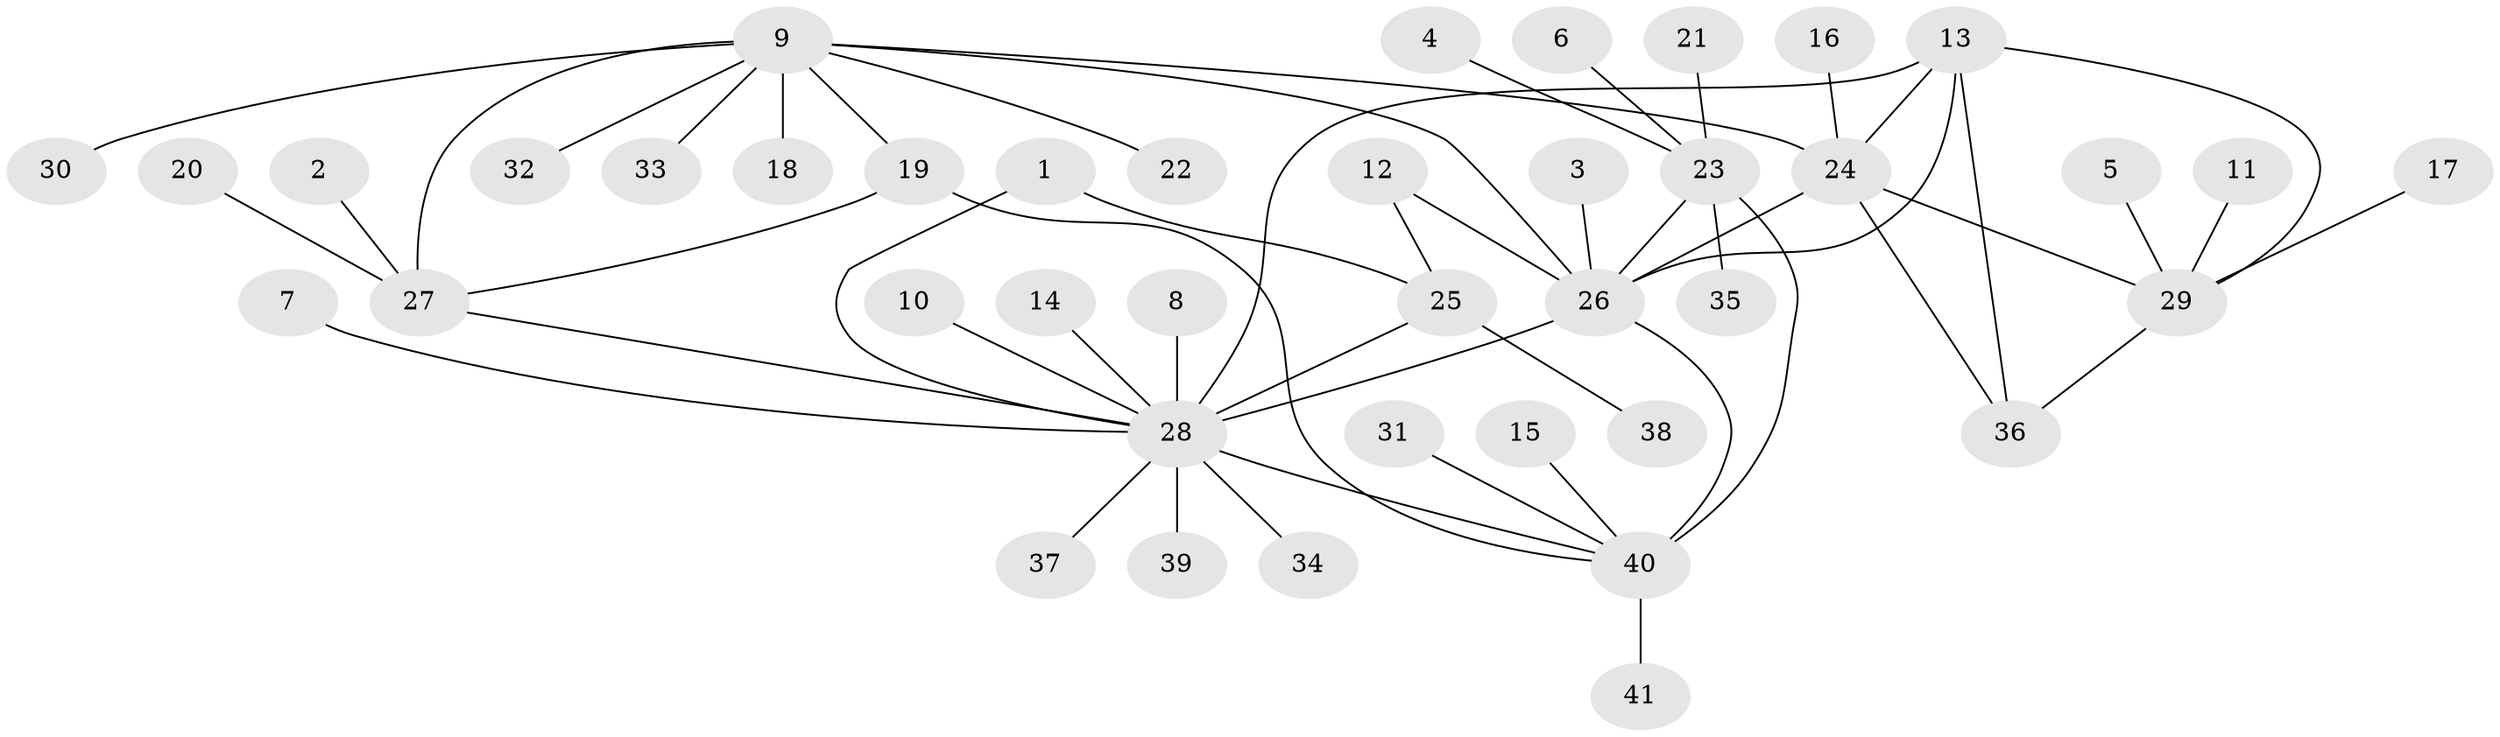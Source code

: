 // original degree distribution, {6: 0.037037037037037035, 8: 0.06172839506172839, 5: 0.037037037037037035, 9: 0.037037037037037035, 3: 0.037037037037037035, 12: 0.012345679012345678, 7: 0.024691358024691357, 4: 0.012345679012345678, 1: 0.654320987654321, 2: 0.08641975308641975}
// Generated by graph-tools (version 1.1) at 2025/26/03/09/25 03:26:33]
// undirected, 41 vertices, 53 edges
graph export_dot {
graph [start="1"]
  node [color=gray90,style=filled];
  1;
  2;
  3;
  4;
  5;
  6;
  7;
  8;
  9;
  10;
  11;
  12;
  13;
  14;
  15;
  16;
  17;
  18;
  19;
  20;
  21;
  22;
  23;
  24;
  25;
  26;
  27;
  28;
  29;
  30;
  31;
  32;
  33;
  34;
  35;
  36;
  37;
  38;
  39;
  40;
  41;
  1 -- 25 [weight=1.0];
  1 -- 28 [weight=2.0];
  2 -- 27 [weight=1.0];
  3 -- 26 [weight=1.0];
  4 -- 23 [weight=1.0];
  5 -- 29 [weight=1.0];
  6 -- 23 [weight=1.0];
  7 -- 28 [weight=1.0];
  8 -- 28 [weight=1.0];
  9 -- 18 [weight=1.0];
  9 -- 19 [weight=2.0];
  9 -- 22 [weight=1.0];
  9 -- 24 [weight=1.0];
  9 -- 26 [weight=1.0];
  9 -- 27 [weight=2.0];
  9 -- 30 [weight=1.0];
  9 -- 32 [weight=1.0];
  9 -- 33 [weight=1.0];
  10 -- 28 [weight=1.0];
  11 -- 29 [weight=1.0];
  12 -- 25 [weight=1.0];
  12 -- 26 [weight=1.0];
  13 -- 24 [weight=1.0];
  13 -- 26 [weight=4.0];
  13 -- 28 [weight=1.0];
  13 -- 29 [weight=1.0];
  13 -- 36 [weight=1.0];
  14 -- 28 [weight=1.0];
  15 -- 40 [weight=1.0];
  16 -- 24 [weight=1.0];
  17 -- 29 [weight=1.0];
  19 -- 27 [weight=1.0];
  19 -- 40 [weight=1.0];
  20 -- 27 [weight=1.0];
  21 -- 23 [weight=1.0];
  23 -- 26 [weight=1.0];
  23 -- 35 [weight=1.0];
  23 -- 40 [weight=2.0];
  24 -- 26 [weight=1.0];
  24 -- 29 [weight=1.0];
  24 -- 36 [weight=1.0];
  25 -- 28 [weight=2.0];
  25 -- 38 [weight=1.0];
  26 -- 28 [weight=2.0];
  26 -- 40 [weight=2.0];
  27 -- 28 [weight=1.0];
  28 -- 34 [weight=1.0];
  28 -- 37 [weight=1.0];
  28 -- 39 [weight=1.0];
  28 -- 40 [weight=1.0];
  29 -- 36 [weight=1.0];
  31 -- 40 [weight=1.0];
  40 -- 41 [weight=1.0];
}
